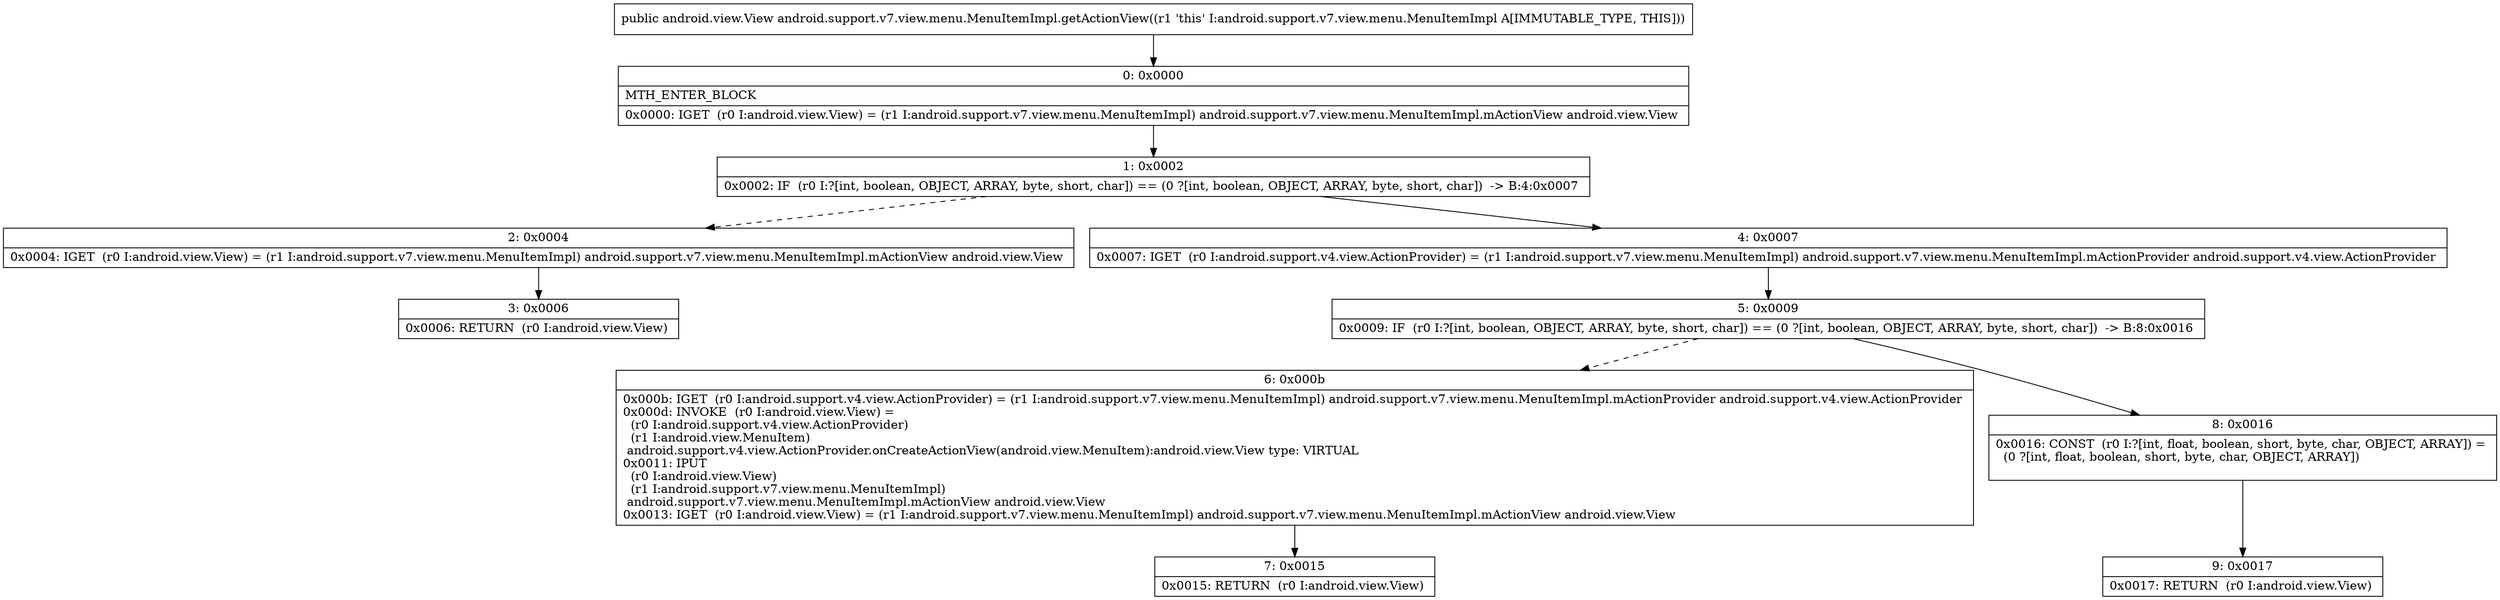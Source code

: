 digraph "CFG forandroid.support.v7.view.menu.MenuItemImpl.getActionView()Landroid\/view\/View;" {
Node_0 [shape=record,label="{0\:\ 0x0000|MTH_ENTER_BLOCK\l|0x0000: IGET  (r0 I:android.view.View) = (r1 I:android.support.v7.view.menu.MenuItemImpl) android.support.v7.view.menu.MenuItemImpl.mActionView android.view.View \l}"];
Node_1 [shape=record,label="{1\:\ 0x0002|0x0002: IF  (r0 I:?[int, boolean, OBJECT, ARRAY, byte, short, char]) == (0 ?[int, boolean, OBJECT, ARRAY, byte, short, char])  \-\> B:4:0x0007 \l}"];
Node_2 [shape=record,label="{2\:\ 0x0004|0x0004: IGET  (r0 I:android.view.View) = (r1 I:android.support.v7.view.menu.MenuItemImpl) android.support.v7.view.menu.MenuItemImpl.mActionView android.view.View \l}"];
Node_3 [shape=record,label="{3\:\ 0x0006|0x0006: RETURN  (r0 I:android.view.View) \l}"];
Node_4 [shape=record,label="{4\:\ 0x0007|0x0007: IGET  (r0 I:android.support.v4.view.ActionProvider) = (r1 I:android.support.v7.view.menu.MenuItemImpl) android.support.v7.view.menu.MenuItemImpl.mActionProvider android.support.v4.view.ActionProvider \l}"];
Node_5 [shape=record,label="{5\:\ 0x0009|0x0009: IF  (r0 I:?[int, boolean, OBJECT, ARRAY, byte, short, char]) == (0 ?[int, boolean, OBJECT, ARRAY, byte, short, char])  \-\> B:8:0x0016 \l}"];
Node_6 [shape=record,label="{6\:\ 0x000b|0x000b: IGET  (r0 I:android.support.v4.view.ActionProvider) = (r1 I:android.support.v7.view.menu.MenuItemImpl) android.support.v7.view.menu.MenuItemImpl.mActionProvider android.support.v4.view.ActionProvider \l0x000d: INVOKE  (r0 I:android.view.View) = \l  (r0 I:android.support.v4.view.ActionProvider)\l  (r1 I:android.view.MenuItem)\l android.support.v4.view.ActionProvider.onCreateActionView(android.view.MenuItem):android.view.View type: VIRTUAL \l0x0011: IPUT  \l  (r0 I:android.view.View)\l  (r1 I:android.support.v7.view.menu.MenuItemImpl)\l android.support.v7.view.menu.MenuItemImpl.mActionView android.view.View \l0x0013: IGET  (r0 I:android.view.View) = (r1 I:android.support.v7.view.menu.MenuItemImpl) android.support.v7.view.menu.MenuItemImpl.mActionView android.view.View \l}"];
Node_7 [shape=record,label="{7\:\ 0x0015|0x0015: RETURN  (r0 I:android.view.View) \l}"];
Node_8 [shape=record,label="{8\:\ 0x0016|0x0016: CONST  (r0 I:?[int, float, boolean, short, byte, char, OBJECT, ARRAY]) = \l  (0 ?[int, float, boolean, short, byte, char, OBJECT, ARRAY])\l \l}"];
Node_9 [shape=record,label="{9\:\ 0x0017|0x0017: RETURN  (r0 I:android.view.View) \l}"];
MethodNode[shape=record,label="{public android.view.View android.support.v7.view.menu.MenuItemImpl.getActionView((r1 'this' I:android.support.v7.view.menu.MenuItemImpl A[IMMUTABLE_TYPE, THIS])) }"];
MethodNode -> Node_0;
Node_0 -> Node_1;
Node_1 -> Node_2[style=dashed];
Node_1 -> Node_4;
Node_2 -> Node_3;
Node_4 -> Node_5;
Node_5 -> Node_6[style=dashed];
Node_5 -> Node_8;
Node_6 -> Node_7;
Node_8 -> Node_9;
}

